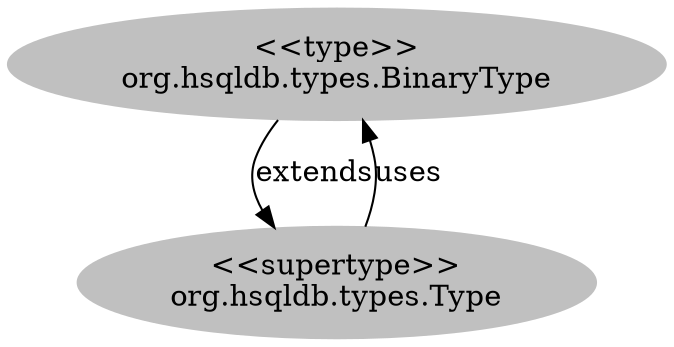 digraph stk {
	org_hsqldb_types_BinaryType [label="<<type>>
org.hsqldb.types.BinaryType",style=filled,color="grey"];
	org_hsqldb_types_Type [label="<<supertype>>
org.hsqldb.types.Type",style=filled,color="grey"];
	org_hsqldb_types_BinaryType -> org_hsqldb_types_Type [label=extends];
	org_hsqldb_types_Type -> org_hsqldb_types_BinaryType [label=uses];
}
